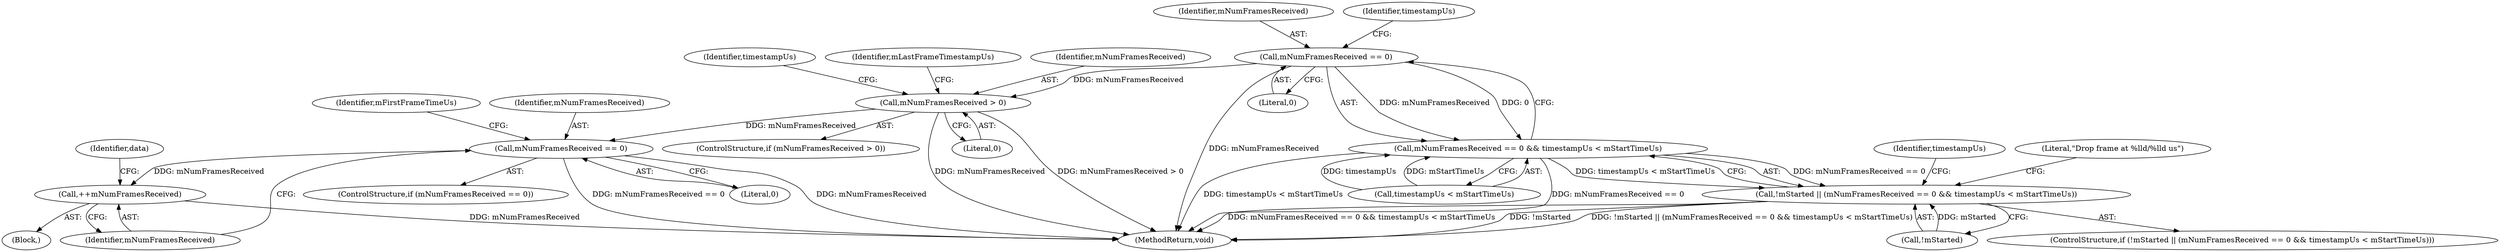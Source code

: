 digraph "0_Android_1f24c730ab6ca5aff1e3137b340b8aeaeda4bdbc@API" {
"1000117" [label="(Call,mNumFramesReceived == 0)"];
"1000116" [label="(Call,mNumFramesReceived == 0 && timestampUs < mStartTimeUs)"];
"1000113" [label="(Call,!mStarted || (mNumFramesReceived == 0 && timestampUs < mStartTimeUs))"];
"1000143" [label="(Call,mNumFramesReceived > 0)"];
"1000176" [label="(Call,mNumFramesReceived == 0)"];
"1000201" [label="(Call,++mNumFramesReceived)"];
"1000175" [label="(ControlStructure,if (mNumFramesReceived == 0))"];
"1000177" [label="(Identifier,mNumFramesReceived)"];
"1000137" [label="(Identifier,timestampUs)"];
"1000143" [label="(Call,mNumFramesReceived > 0)"];
"1000206" [label="(Identifier,data)"];
"1000117" [label="(Call,mNumFramesReceived == 0)"];
"1000113" [label="(Call,!mStarted || (mNumFramesReceived == 0 && timestampUs < mStartTimeUs))"];
"1000120" [label="(Call,timestampUs < mStartTimeUs)"];
"1000142" [label="(ControlStructure,if (mNumFramesReceived > 0))"];
"1000119" [label="(Literal,0)"];
"1000118" [label="(Identifier,mNumFramesReceived)"];
"1000178" [label="(Literal,0)"];
"1000125" [label="(Literal,\"Drop frame at %lld/%lld us\")"];
"1000112" [label="(ControlStructure,if (!mStarted || (mNumFramesReceived == 0 && timestampUs < mStartTimeUs)))"];
"1000202" [label="(Identifier,mNumFramesReceived)"];
"1000149" [label="(Identifier,timestampUs)"];
"1000116" [label="(Call,mNumFramesReceived == 0 && timestampUs < mStartTimeUs)"];
"1000201" [label="(Call,++mNumFramesReceived)"];
"1000226" [label="(MethodReturn,void)"];
"1000176" [label="(Call,mNumFramesReceived == 0)"];
"1000114" [label="(Call,!mStarted)"];
"1000145" [label="(Literal,0)"];
"1000173" [label="(Identifier,mLastFrameTimestampUs)"];
"1000105" [label="(Block,)"];
"1000121" [label="(Identifier,timestampUs)"];
"1000181" [label="(Identifier,mFirstFrameTimeUs)"];
"1000144" [label="(Identifier,mNumFramesReceived)"];
"1000117" -> "1000116"  [label="AST: "];
"1000117" -> "1000119"  [label="CFG: "];
"1000118" -> "1000117"  [label="AST: "];
"1000119" -> "1000117"  [label="AST: "];
"1000121" -> "1000117"  [label="CFG: "];
"1000116" -> "1000117"  [label="CFG: "];
"1000117" -> "1000226"  [label="DDG: mNumFramesReceived"];
"1000117" -> "1000116"  [label="DDG: mNumFramesReceived"];
"1000117" -> "1000116"  [label="DDG: 0"];
"1000117" -> "1000143"  [label="DDG: mNumFramesReceived"];
"1000116" -> "1000113"  [label="AST: "];
"1000116" -> "1000120"  [label="CFG: "];
"1000120" -> "1000116"  [label="AST: "];
"1000113" -> "1000116"  [label="CFG: "];
"1000116" -> "1000226"  [label="DDG: mNumFramesReceived == 0"];
"1000116" -> "1000226"  [label="DDG: timestampUs < mStartTimeUs"];
"1000116" -> "1000113"  [label="DDG: mNumFramesReceived == 0"];
"1000116" -> "1000113"  [label="DDG: timestampUs < mStartTimeUs"];
"1000120" -> "1000116"  [label="DDG: timestampUs"];
"1000120" -> "1000116"  [label="DDG: mStartTimeUs"];
"1000113" -> "1000112"  [label="AST: "];
"1000113" -> "1000114"  [label="CFG: "];
"1000114" -> "1000113"  [label="AST: "];
"1000125" -> "1000113"  [label="CFG: "];
"1000137" -> "1000113"  [label="CFG: "];
"1000113" -> "1000226"  [label="DDG: !mStarted"];
"1000113" -> "1000226"  [label="DDG: !mStarted || (mNumFramesReceived == 0 && timestampUs < mStartTimeUs)"];
"1000113" -> "1000226"  [label="DDG: mNumFramesReceived == 0 && timestampUs < mStartTimeUs"];
"1000114" -> "1000113"  [label="DDG: mStarted"];
"1000143" -> "1000142"  [label="AST: "];
"1000143" -> "1000145"  [label="CFG: "];
"1000144" -> "1000143"  [label="AST: "];
"1000145" -> "1000143"  [label="AST: "];
"1000149" -> "1000143"  [label="CFG: "];
"1000173" -> "1000143"  [label="CFG: "];
"1000143" -> "1000226"  [label="DDG: mNumFramesReceived"];
"1000143" -> "1000226"  [label="DDG: mNumFramesReceived > 0"];
"1000143" -> "1000176"  [label="DDG: mNumFramesReceived"];
"1000176" -> "1000175"  [label="AST: "];
"1000176" -> "1000178"  [label="CFG: "];
"1000177" -> "1000176"  [label="AST: "];
"1000178" -> "1000176"  [label="AST: "];
"1000181" -> "1000176"  [label="CFG: "];
"1000202" -> "1000176"  [label="CFG: "];
"1000176" -> "1000226"  [label="DDG: mNumFramesReceived == 0"];
"1000176" -> "1000226"  [label="DDG: mNumFramesReceived"];
"1000176" -> "1000201"  [label="DDG: mNumFramesReceived"];
"1000201" -> "1000105"  [label="AST: "];
"1000201" -> "1000202"  [label="CFG: "];
"1000202" -> "1000201"  [label="AST: "];
"1000206" -> "1000201"  [label="CFG: "];
"1000201" -> "1000226"  [label="DDG: mNumFramesReceived"];
}
